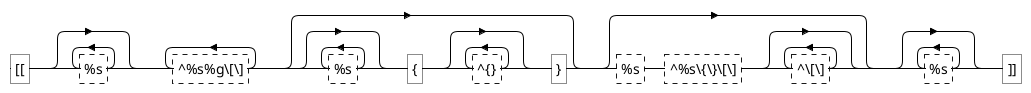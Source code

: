 {
  "sha1": "riix4r1dnxtnzu7zv1c7qaopjl9yoww",
  "insertion": {
    "when": "2024-06-04T17:28:43.857Z",
    "user": "plantuml@gmail.com"
  }
}
@startregex
\[\[[%s]*([^%s%g\[\]]+?)(?:[%s]*\{([^{}]*)\})?(?:[%s]([^%s\{\}\[\]][^\[\]]*))?[%s]*\]\]
@endregex
